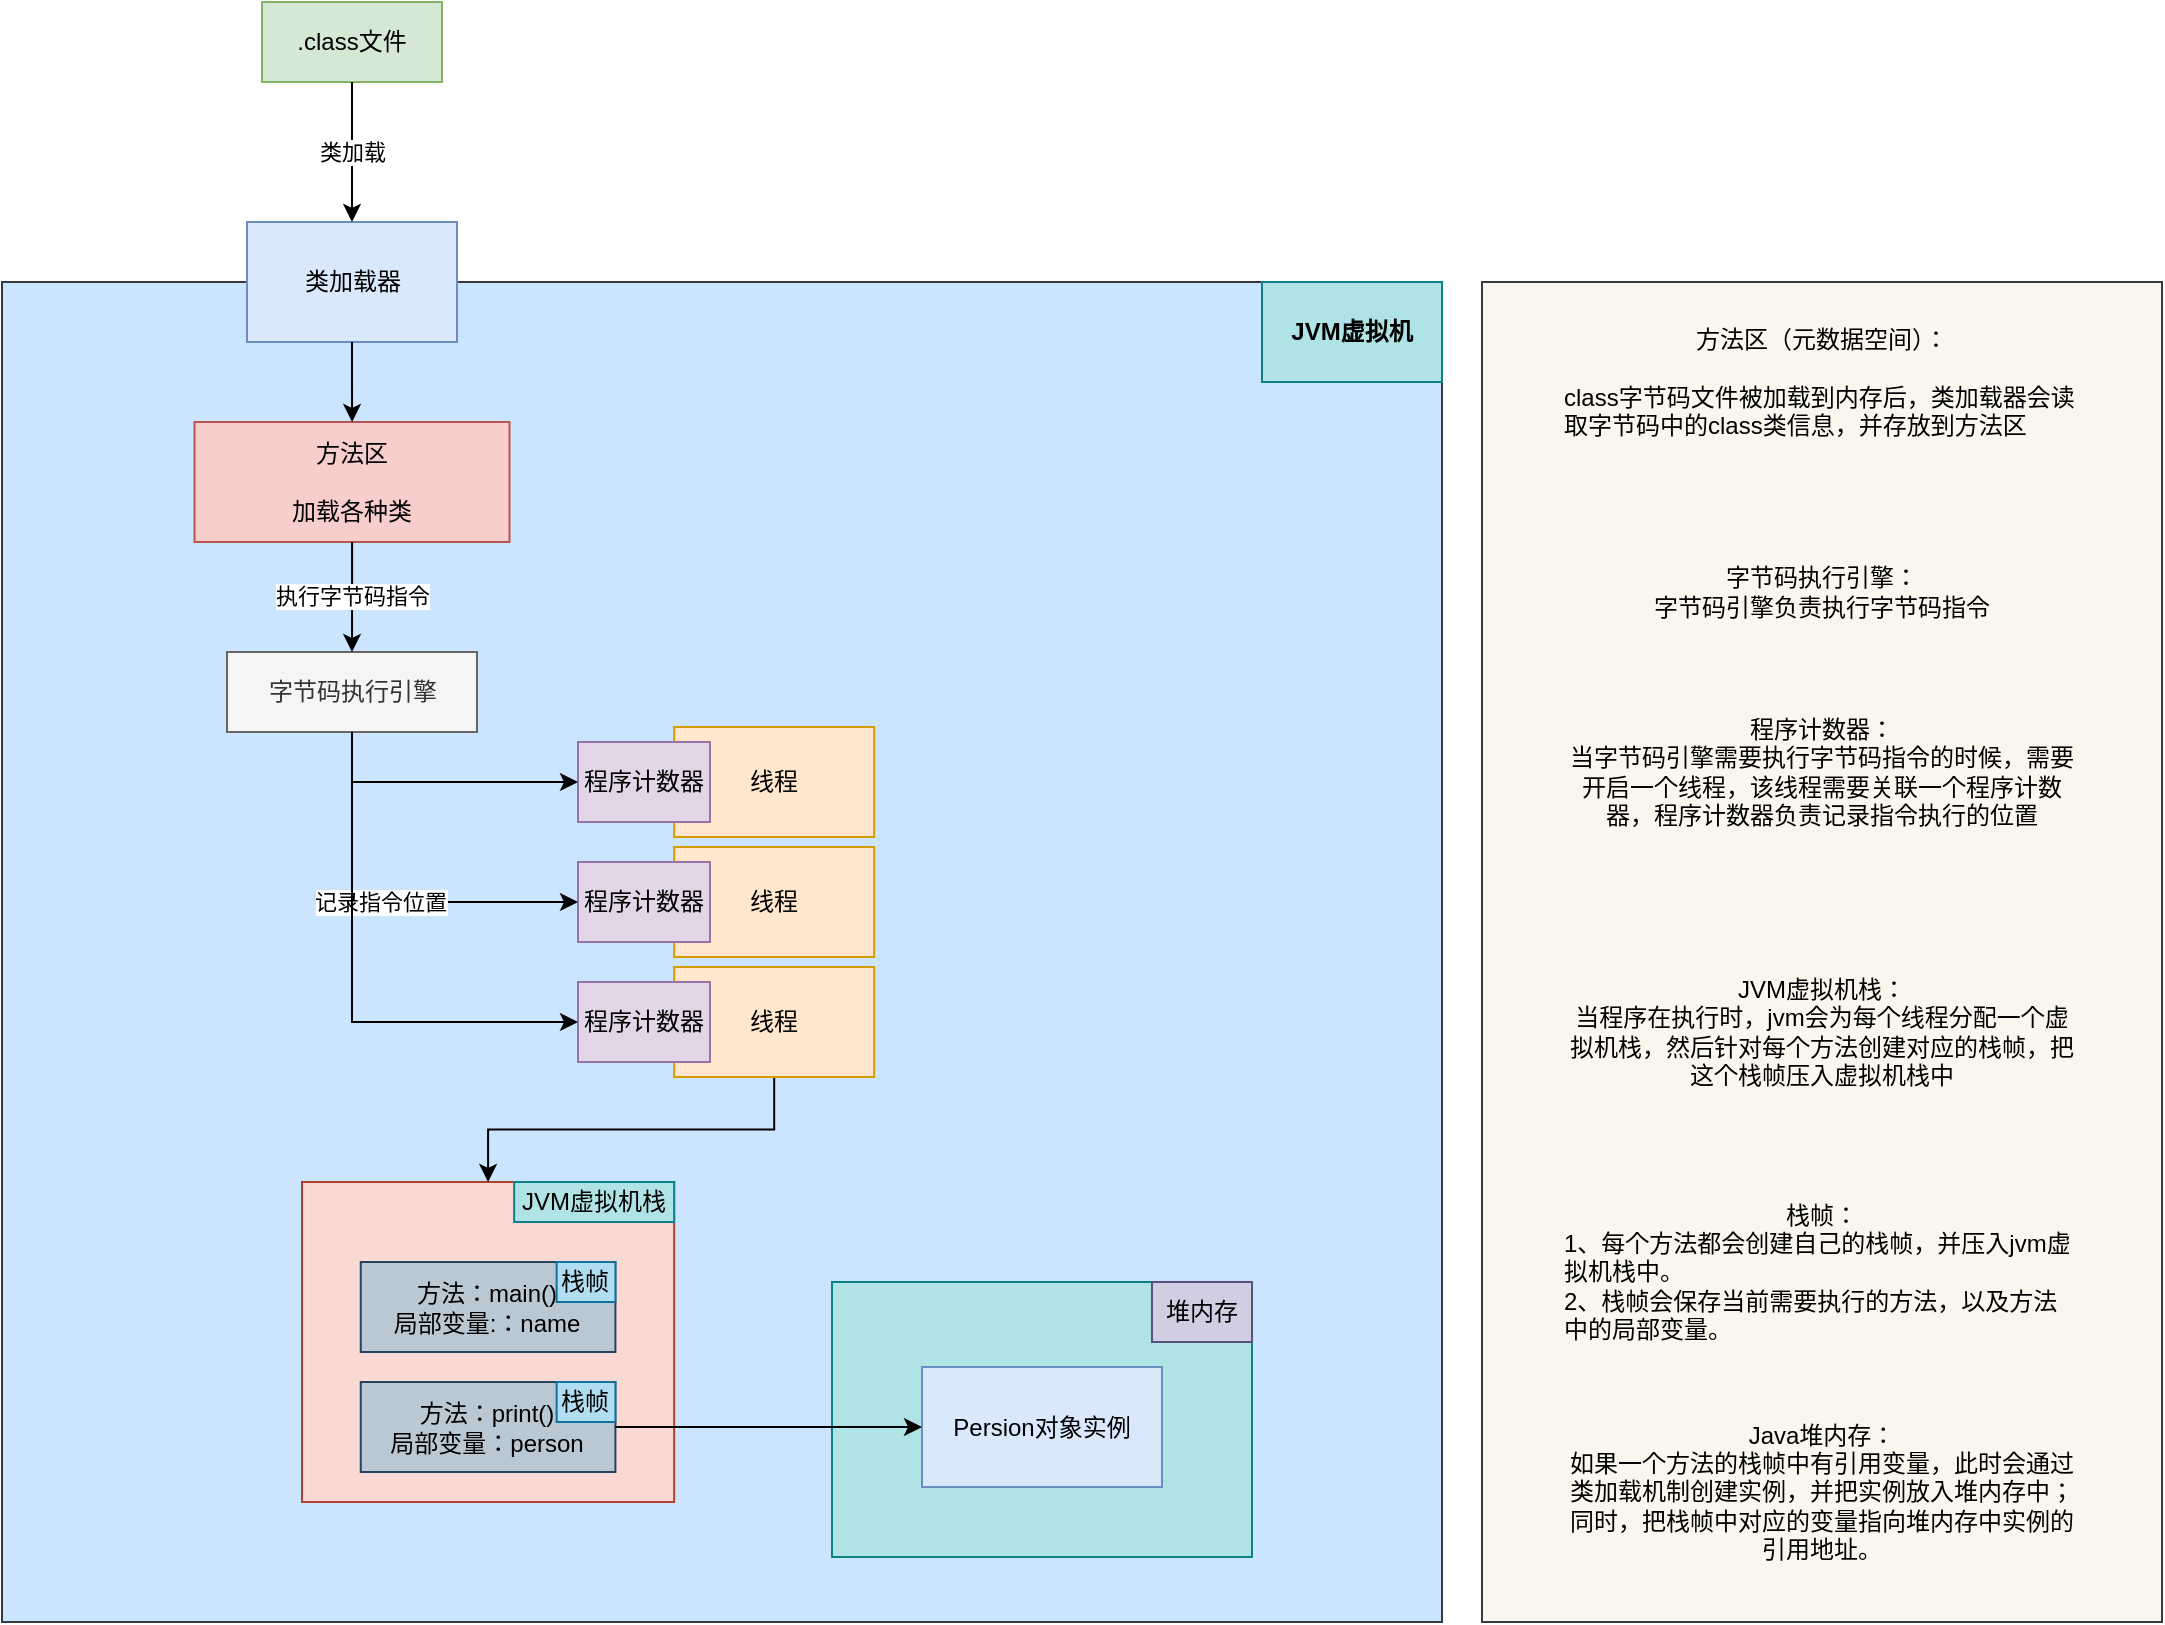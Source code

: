 <mxfile version="14.4.4" type="github">
  <diagram id="n9ovLxcw3zuIWNUtssga" name="第 1 页">
    <mxGraphModel dx="1695" dy="460" grid="1" gridSize="10" guides="1" tooltips="1" connect="1" arrows="1" fold="1" page="1" pageScale="1" pageWidth="827" pageHeight="1169" math="0" shadow="0">
      <root>
        <mxCell id="0" />
        <mxCell id="1" parent="0" />
        <mxCell id="gfW-SAQj4NvjW1fnt4sh-61" value="" style="rounded=0;whiteSpace=wrap;html=1;align=left;fillColor=#f9f7ed;strokeColor=#36393d;" parent="1" vertex="1">
          <mxGeometry x="460" y="380" width="340" height="670" as="geometry" />
        </mxCell>
        <mxCell id="gfW-SAQj4NvjW1fnt4sh-54" value="" style="group" parent="1" vertex="1" connectable="0">
          <mxGeometry x="-280" y="240" width="720" height="810" as="geometry" />
        </mxCell>
        <mxCell id="gfW-SAQj4NvjW1fnt4sh-2" value=".class文件" style="rounded=0;whiteSpace=wrap;html=1;fillColor=#d5e8d4;strokeColor=#82b366;" parent="gfW-SAQj4NvjW1fnt4sh-54" vertex="1">
          <mxGeometry x="130" width="90" height="40" as="geometry" />
        </mxCell>
        <mxCell id="gfW-SAQj4NvjW1fnt4sh-3" value="" style="rounded=0;whiteSpace=wrap;html=1;fillColor=#cce5ff;strokeColor=#36393d;" parent="gfW-SAQj4NvjW1fnt4sh-54" vertex="1">
          <mxGeometry y="140" width="720" height="670" as="geometry" />
        </mxCell>
        <mxCell id="gfW-SAQj4NvjW1fnt4sh-4" value="类加载器" style="rounded=0;whiteSpace=wrap;html=1;fillColor=#dae8fc;strokeColor=#6c8ebf;" parent="gfW-SAQj4NvjW1fnt4sh-54" vertex="1">
          <mxGeometry x="122.5" y="110" width="105" height="60" as="geometry" />
        </mxCell>
        <mxCell id="gfW-SAQj4NvjW1fnt4sh-5" value="类加载" style="edgeStyle=orthogonalEdgeStyle;rounded=0;orthogonalLoop=1;jettySize=auto;html=1;entryX=0.5;entryY=0;entryDx=0;entryDy=0;" parent="gfW-SAQj4NvjW1fnt4sh-54" source="gfW-SAQj4NvjW1fnt4sh-2" target="gfW-SAQj4NvjW1fnt4sh-4" edge="1">
          <mxGeometry relative="1" as="geometry" />
        </mxCell>
        <mxCell id="gfW-SAQj4NvjW1fnt4sh-6" value="方法区&lt;br&gt;&lt;br&gt;加载各种类" style="rounded=0;whiteSpace=wrap;html=1;fillColor=#f8cecc;strokeColor=#b85450;" parent="gfW-SAQj4NvjW1fnt4sh-54" vertex="1">
          <mxGeometry x="96.25" y="210" width="157.5" height="60" as="geometry" />
        </mxCell>
        <mxCell id="gfW-SAQj4NvjW1fnt4sh-9" style="edgeStyle=orthogonalEdgeStyle;rounded=0;orthogonalLoop=1;jettySize=auto;html=1;" parent="gfW-SAQj4NvjW1fnt4sh-54" source="gfW-SAQj4NvjW1fnt4sh-4" target="gfW-SAQj4NvjW1fnt4sh-6" edge="1">
          <mxGeometry relative="1" as="geometry" />
        </mxCell>
        <mxCell id="gfW-SAQj4NvjW1fnt4sh-11" value="字节码执行引擎" style="rounded=0;whiteSpace=wrap;html=1;fillColor=#f5f5f5;strokeColor=#666666;fontColor=#333333;" parent="gfW-SAQj4NvjW1fnt4sh-54" vertex="1">
          <mxGeometry x="112.5" y="325" width="125" height="40" as="geometry" />
        </mxCell>
        <mxCell id="gfW-SAQj4NvjW1fnt4sh-12" value="执行字节码指令" style="edgeStyle=orthogonalEdgeStyle;rounded=0;orthogonalLoop=1;jettySize=auto;html=1;" parent="gfW-SAQj4NvjW1fnt4sh-54" source="gfW-SAQj4NvjW1fnt4sh-6" target="gfW-SAQj4NvjW1fnt4sh-11" edge="1">
          <mxGeometry relative="1" as="geometry" />
        </mxCell>
        <mxCell id="gfW-SAQj4NvjW1fnt4sh-20" value="线程" style="rounded=0;whiteSpace=wrap;html=1;fillColor=#ffe6cc;strokeColor=#d79b00;" parent="gfW-SAQj4NvjW1fnt4sh-54" vertex="1">
          <mxGeometry x="336.08" y="362.5" width="100" height="55" as="geometry" />
        </mxCell>
        <mxCell id="gfW-SAQj4NvjW1fnt4sh-44" value="" style="group;align=left;" parent="gfW-SAQj4NvjW1fnt4sh-54" vertex="1" connectable="0">
          <mxGeometry x="150" y="590" width="186.08" height="160" as="geometry" />
        </mxCell>
        <mxCell id="gfW-SAQj4NvjW1fnt4sh-29" value="" style="rounded=0;whiteSpace=wrap;html=1;fillColor=#fad9d5;strokeColor=#ae4132;" parent="gfW-SAQj4NvjW1fnt4sh-44" vertex="1">
          <mxGeometry width="186.08" height="160" as="geometry" />
        </mxCell>
        <mxCell id="gfW-SAQj4NvjW1fnt4sh-33" value="JVM虚拟机栈" style="rounded=0;whiteSpace=wrap;html=1;fillColor=#b0e3e6;strokeColor=#0e8088;" parent="gfW-SAQj4NvjW1fnt4sh-44" vertex="1">
          <mxGeometry x="106.08" width="80" height="20" as="geometry" />
        </mxCell>
        <mxCell id="gfW-SAQj4NvjW1fnt4sh-36" value="方法：main()&lt;br&gt;局部变量:：name" style="rounded=0;whiteSpace=wrap;html=1;fillColor=#bac8d3;strokeColor=#23445d;" parent="gfW-SAQj4NvjW1fnt4sh-44" vertex="1">
          <mxGeometry x="29.381" y="40" width="127.32" height="45" as="geometry" />
        </mxCell>
        <mxCell id="gfW-SAQj4NvjW1fnt4sh-38" value="栈帧" style="rounded=0;whiteSpace=wrap;html=1;fillColor=#b1ddf0;strokeColor=#10739e;" parent="gfW-SAQj4NvjW1fnt4sh-44" vertex="1">
          <mxGeometry x="127.32" y="40" width="29.381" height="20" as="geometry" />
        </mxCell>
        <mxCell id="gfW-SAQj4NvjW1fnt4sh-39" value="方法：print()&lt;br&gt;局部变量：person" style="rounded=0;whiteSpace=wrap;html=1;fillColor=#bac8d3;strokeColor=#23445d;" parent="gfW-SAQj4NvjW1fnt4sh-44" vertex="1">
          <mxGeometry x="29.381" y="100" width="127.32" height="45" as="geometry" />
        </mxCell>
        <mxCell id="gfW-SAQj4NvjW1fnt4sh-42" value="栈帧" style="rounded=0;whiteSpace=wrap;html=1;fillColor=#b1ddf0;strokeColor=#10739e;" parent="gfW-SAQj4NvjW1fnt4sh-44" vertex="1">
          <mxGeometry x="127.32" y="100" width="29.381" height="20" as="geometry" />
        </mxCell>
        <mxCell id="gfW-SAQj4NvjW1fnt4sh-46" value="" style="rounded=0;whiteSpace=wrap;html=1;fillColor=#b0e3e6;strokeColor=#0e8088;" parent="gfW-SAQj4NvjW1fnt4sh-54" vertex="1">
          <mxGeometry x="415" y="640" width="210" height="137.5" as="geometry" />
        </mxCell>
        <mxCell id="gfW-SAQj4NvjW1fnt4sh-47" value="Persion对象实例" style="rounded=0;whiteSpace=wrap;html=1;align=center;fillColor=#dae8fc;strokeColor=#6c8ebf;" parent="gfW-SAQj4NvjW1fnt4sh-54" vertex="1">
          <mxGeometry x="460" y="682.5" width="120" height="60" as="geometry" />
        </mxCell>
        <mxCell id="gfW-SAQj4NvjW1fnt4sh-48" style="edgeStyle=orthogonalEdgeStyle;rounded=0;orthogonalLoop=1;jettySize=auto;html=1;" parent="gfW-SAQj4NvjW1fnt4sh-54" source="gfW-SAQj4NvjW1fnt4sh-39" target="gfW-SAQj4NvjW1fnt4sh-47" edge="1">
          <mxGeometry relative="1" as="geometry" />
        </mxCell>
        <mxCell id="gfW-SAQj4NvjW1fnt4sh-49" value="堆内存" style="rounded=0;whiteSpace=wrap;html=1;align=center;fillColor=#d0cee2;strokeColor=#56517e;" parent="gfW-SAQj4NvjW1fnt4sh-54" vertex="1">
          <mxGeometry x="575" y="640" width="50" height="30" as="geometry" />
        </mxCell>
        <mxCell id="gfW-SAQj4NvjW1fnt4sh-50" value="JVM虚拟机" style="rounded=0;whiteSpace=wrap;html=1;align=center;fontStyle=1;fillColor=#b0e3e6;strokeColor=#0e8088;" parent="gfW-SAQj4NvjW1fnt4sh-54" vertex="1">
          <mxGeometry x="630" y="140" width="90" height="50" as="geometry" />
        </mxCell>
        <mxCell id="gfW-SAQj4NvjW1fnt4sh-13" value="程序计数器" style="rounded=0;whiteSpace=wrap;html=1;fillColor=#e1d5e7;strokeColor=#9673a6;" parent="gfW-SAQj4NvjW1fnt4sh-54" vertex="1">
          <mxGeometry x="288" y="370" width="66" height="40" as="geometry" />
        </mxCell>
        <mxCell id="gfW-SAQj4NvjW1fnt4sh-16" value="" style="edgeStyle=orthogonalEdgeStyle;rounded=0;orthogonalLoop=1;jettySize=auto;html=1;entryX=0;entryY=0.5;entryDx=0;entryDy=0;exitX=0.5;exitY=1;exitDx=0;exitDy=0;" parent="gfW-SAQj4NvjW1fnt4sh-54" source="gfW-SAQj4NvjW1fnt4sh-11" target="gfW-SAQj4NvjW1fnt4sh-13" edge="1">
          <mxGeometry relative="1" as="geometry" />
        </mxCell>
        <mxCell id="gfW-SAQj4NvjW1fnt4sh-51" value="线程" style="rounded=0;whiteSpace=wrap;html=1;fillColor=#ffe6cc;strokeColor=#d79b00;" parent="gfW-SAQj4NvjW1fnt4sh-54" vertex="1">
          <mxGeometry x="336.08" y="422.5" width="100" height="55" as="geometry" />
        </mxCell>
        <mxCell id="gfW-SAQj4NvjW1fnt4sh-14" value="程序计数器" style="rounded=0;whiteSpace=wrap;html=1;fillColor=#e1d5e7;strokeColor=#9673a6;" parent="gfW-SAQj4NvjW1fnt4sh-54" vertex="1">
          <mxGeometry x="288" y="430" width="66" height="40" as="geometry" />
        </mxCell>
        <mxCell id="gfW-SAQj4NvjW1fnt4sh-17" value="记录指令位置" style="edgeStyle=orthogonalEdgeStyle;rounded=0;orthogonalLoop=1;jettySize=auto;html=1;entryX=0;entryY=0.5;entryDx=0;entryDy=0;exitX=0.5;exitY=1;exitDx=0;exitDy=0;" parent="gfW-SAQj4NvjW1fnt4sh-54" source="gfW-SAQj4NvjW1fnt4sh-11" target="gfW-SAQj4NvjW1fnt4sh-14" edge="1">
          <mxGeometry relative="1" as="geometry" />
        </mxCell>
        <mxCell id="gfW-SAQj4NvjW1fnt4sh-53" style="edgeStyle=orthogonalEdgeStyle;rounded=0;orthogonalLoop=1;jettySize=auto;html=1;" parent="gfW-SAQj4NvjW1fnt4sh-54" source="gfW-SAQj4NvjW1fnt4sh-52" target="gfW-SAQj4NvjW1fnt4sh-29" edge="1">
          <mxGeometry relative="1" as="geometry" />
        </mxCell>
        <mxCell id="gfW-SAQj4NvjW1fnt4sh-52" value="线程" style="rounded=0;whiteSpace=wrap;html=1;fillColor=#ffe6cc;strokeColor=#d79b00;" parent="gfW-SAQj4NvjW1fnt4sh-54" vertex="1">
          <mxGeometry x="336.08" y="482.5" width="100" height="55" as="geometry" />
        </mxCell>
        <mxCell id="gfW-SAQj4NvjW1fnt4sh-15" value="程序计数器" style="rounded=0;whiteSpace=wrap;html=1;fillColor=#e1d5e7;strokeColor=#9673a6;" parent="gfW-SAQj4NvjW1fnt4sh-54" vertex="1">
          <mxGeometry x="288" y="490" width="66" height="40" as="geometry" />
        </mxCell>
        <mxCell id="gfW-SAQj4NvjW1fnt4sh-18" style="edgeStyle=orthogonalEdgeStyle;rounded=0;orthogonalLoop=1;jettySize=auto;html=1;entryX=0;entryY=0.5;entryDx=0;entryDy=0;exitX=0.5;exitY=1;exitDx=0;exitDy=0;" parent="gfW-SAQj4NvjW1fnt4sh-54" source="gfW-SAQj4NvjW1fnt4sh-11" target="gfW-SAQj4NvjW1fnt4sh-15" edge="1">
          <mxGeometry relative="1" as="geometry" />
        </mxCell>
        <mxCell id="gfW-SAQj4NvjW1fnt4sh-55" value="方法区（元数据空间）：&lt;br&gt;&lt;br&gt;&lt;div style=&quot;text-align: left&quot;&gt;&lt;span&gt;class字节码文件被加载到内存后，类加载器会读取字节码中的class类信息，并存放到方法区&lt;/span&gt;&lt;/div&gt;" style="text;html=1;strokeColor=none;fillColor=none;align=center;verticalAlign=middle;whiteSpace=wrap;rounded=0;fontStyle=0" parent="1" vertex="1">
          <mxGeometry x="500" y="380" width="260" height="100" as="geometry" />
        </mxCell>
        <mxCell id="gfW-SAQj4NvjW1fnt4sh-56" value="字节码执行引擎：&lt;br&gt;字节码引擎负责执行字节码指令" style="text;html=1;strokeColor=none;fillColor=none;align=center;verticalAlign=middle;whiteSpace=wrap;rounded=0;fontStyle=0" parent="1" vertex="1">
          <mxGeometry x="500" y="500" width="260" height="70" as="geometry" />
        </mxCell>
        <mxCell id="gfW-SAQj4NvjW1fnt4sh-57" value="程序计数器：&lt;br&gt;当字节码引擎需要执行字节码指令的时候，需要开启一个线程，该线程需要关联一个程序计数器，程序计数器负责记录指令执行的位置" style="text;html=1;strokeColor=none;fillColor=none;align=center;verticalAlign=middle;whiteSpace=wrap;rounded=0;fontStyle=0" parent="1" vertex="1">
          <mxGeometry x="500" y="590" width="260" height="70" as="geometry" />
        </mxCell>
        <mxCell id="gfW-SAQj4NvjW1fnt4sh-58" value="JVM虚拟机栈：&lt;br&gt;当程序在执行时，jvm会为每个线程分配一个虚拟机栈，然后针对每个方法创建对应的栈帧，把这个栈帧压入虚拟机栈中" style="text;html=1;strokeColor=none;fillColor=none;align=center;verticalAlign=middle;whiteSpace=wrap;rounded=0;fontStyle=0" parent="1" vertex="1">
          <mxGeometry x="500" y="720" width="260" height="70" as="geometry" />
        </mxCell>
        <mxCell id="gfW-SAQj4NvjW1fnt4sh-59" value="栈帧：&lt;br&gt;&lt;div style=&quot;text-align: left&quot;&gt;&lt;span&gt;1、每个方法都会创建自己的栈帧，并压入jvm虚拟机栈中。&lt;/span&gt;&lt;/div&gt;&lt;div style=&quot;text-align: left&quot;&gt;&lt;span&gt;2、栈帧会保存当前需要执行的方法，以及方法中的局部变量。&lt;/span&gt;&lt;/div&gt;" style="text;html=1;strokeColor=none;fillColor=none;align=center;verticalAlign=middle;whiteSpace=wrap;rounded=0;fontStyle=0" parent="1" vertex="1">
          <mxGeometry x="500" y="840" width="260" height="70" as="geometry" />
        </mxCell>
        <mxCell id="gfW-SAQj4NvjW1fnt4sh-60" value="Java堆内存：&lt;br&gt;如果一个方法的栈帧中有引用变量，此时会通过类加载机制创建实例，并把实例放入堆内存中；同时，把栈帧中对应的变量指向堆内存中实例的引用地址。" style="text;html=1;strokeColor=none;fillColor=none;align=center;verticalAlign=middle;whiteSpace=wrap;rounded=0;fontStyle=0" parent="1" vertex="1">
          <mxGeometry x="500" y="950" width="260" height="70" as="geometry" />
        </mxCell>
      </root>
    </mxGraphModel>
  </diagram>
</mxfile>
